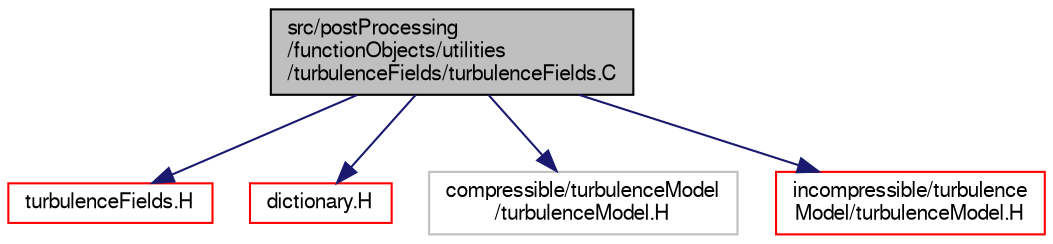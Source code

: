 digraph "src/postProcessing/functionObjects/utilities/turbulenceFields/turbulenceFields.C"
{
  bgcolor="transparent";
  edge [fontname="FreeSans",fontsize="10",labelfontname="FreeSans",labelfontsize="10"];
  node [fontname="FreeSans",fontsize="10",shape=record];
  Node0 [label="src/postProcessing\l/functionObjects/utilities\l/turbulenceFields/turbulenceFields.C",height=0.2,width=0.4,color="black", fillcolor="grey75", style="filled", fontcolor="black"];
  Node0 -> Node1 [color="midnightblue",fontsize="10",style="solid",fontname="FreeSans"];
  Node1 [label="turbulenceFields.H",height=0.2,width=0.4,color="red",URL="$a13871.html"];
  Node0 -> Node86 [color="midnightblue",fontsize="10",style="solid",fontname="FreeSans"];
  Node86 [label="dictionary.H",height=0.2,width=0.4,color="red",URL="$a08804.html"];
  Node0 -> Node102 [color="midnightblue",fontsize="10",style="solid",fontname="FreeSans"];
  Node102 [label="compressible/turbulenceModel\l/turbulenceModel.H",height=0.2,width=0.4,color="grey75"];
  Node0 -> Node103 [color="midnightblue",fontsize="10",style="solid",fontname="FreeSans"];
  Node103 [label="incompressible/turbulence\lModel/turbulenceModel.H",height=0.2,width=0.4,color="red",URL="$a40271.html"];
}
